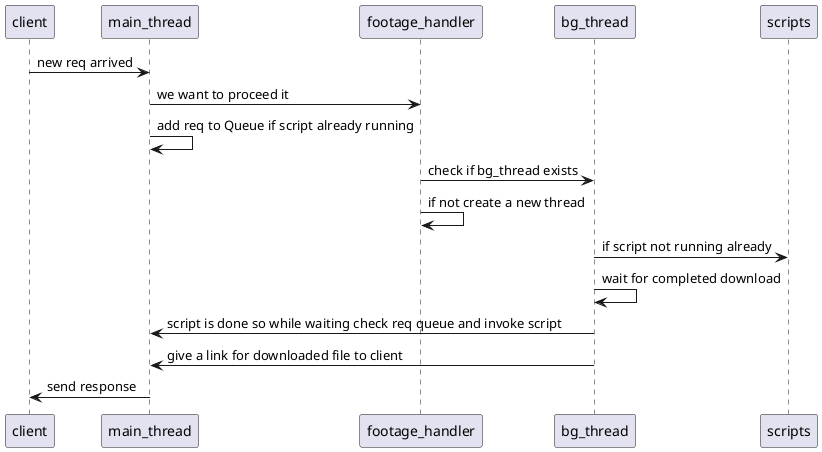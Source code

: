 @startuml
participant client

client -> main_thread : new req arrived
main_thread -> footage_handler : we want to proceed it
main_thread -> main_thread : add req to Queue if script already running

footage_handler -> bg_thread : check if bg_thread exists
footage_handler -> footage_handler : if not create a new thread
bg_thread -> scripts : if script not running already
bg_thread -> bg_thread : wait for completed download
bg_thread -> main_thread : script is done so while waiting check req queue and invoke script
bg_thread -> main_thread : give a link for downloaded file to client
main_thread -> client : send response
@enduml
